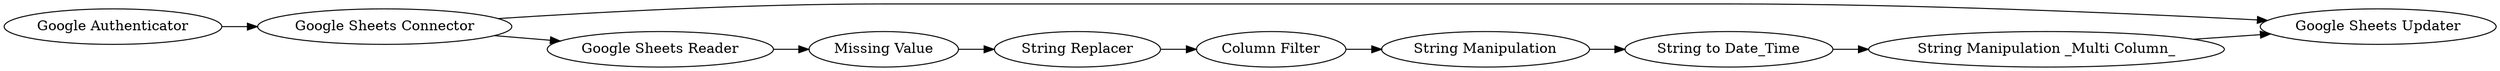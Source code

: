digraph {
	"-7957319549053235165_23" [label="String Manipulation"]
	"-7957319549053235165_21" [label="Missing Value"]
	"-7957319549053235165_24" [label="Google Sheets Updater"]
	"-7957319549053235165_22" [label="Column Filter"]
	"-7957319549053235165_15" [label="String to Date_Time"]
	"-7957319549053235165_5" [label="Google Sheets Connector"]
	"-7957319549053235165_25" [label="String Manipulation _Multi Column_"]
	"-7957319549053235165_2" [label="Google Sheets Reader"]
	"-7957319549053235165_1" [label="Google Authenticator"]
	"-7957319549053235165_27" [label="String Replacer"]
	"-7957319549053235165_1" -> "-7957319549053235165_5"
	"-7957319549053235165_22" -> "-7957319549053235165_23"
	"-7957319549053235165_21" -> "-7957319549053235165_27"
	"-7957319549053235165_5" -> "-7957319549053235165_24"
	"-7957319549053235165_27" -> "-7957319549053235165_22"
	"-7957319549053235165_23" -> "-7957319549053235165_15"
	"-7957319549053235165_2" -> "-7957319549053235165_21"
	"-7957319549053235165_5" -> "-7957319549053235165_2"
	"-7957319549053235165_15" -> "-7957319549053235165_25"
	"-7957319549053235165_25" -> "-7957319549053235165_24"
	rankdir=LR
}
